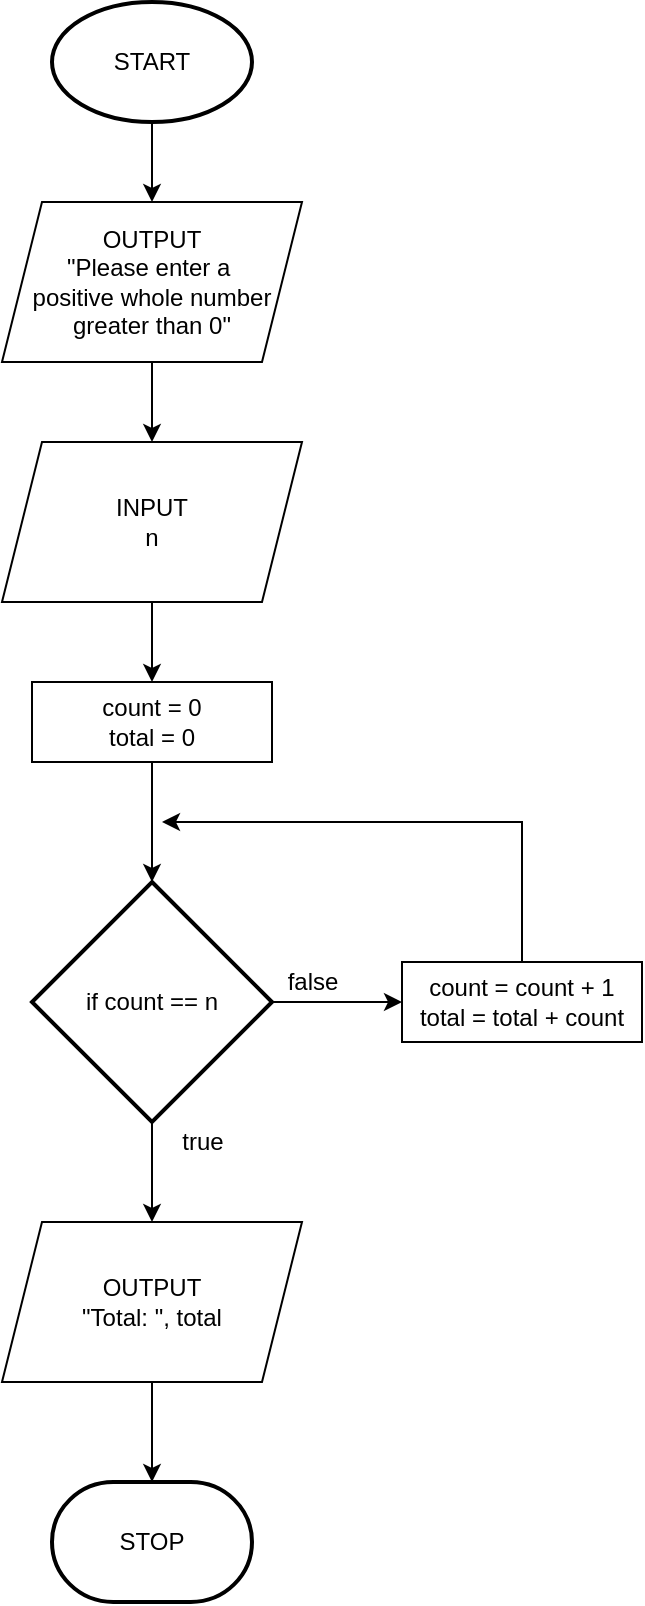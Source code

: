 <mxfile version="16.6.1" type="github">
  <diagram id="C5RBs43oDa-KdzZeNtuy" name="Page-1">
    <mxGraphModel dx="1187" dy="845" grid="1" gridSize="10" guides="1" tooltips="1" connect="1" arrows="1" fold="1" page="1" pageScale="1" pageWidth="827" pageHeight="1169" math="0" shadow="0">
      <root>
        <mxCell id="WIyWlLk6GJQsqaUBKTNV-0" />
        <mxCell id="WIyWlLk6GJQsqaUBKTNV-1" parent="WIyWlLk6GJQsqaUBKTNV-0" />
        <mxCell id="tbQzrIfIg7SpHBhNdbe7-2" style="edgeStyle=orthogonalEdgeStyle;rounded=0;orthogonalLoop=1;jettySize=auto;html=1;entryX=0.5;entryY=0;entryDx=0;entryDy=0;" edge="1" parent="WIyWlLk6GJQsqaUBKTNV-1" source="tbQzrIfIg7SpHBhNdbe7-3" target="tbQzrIfIg7SpHBhNdbe7-6">
          <mxGeometry relative="1" as="geometry" />
        </mxCell>
        <mxCell id="tbQzrIfIg7SpHBhNdbe7-3" value="START" style="strokeWidth=2;html=1;shape=mxgraph.flowchart.start_1;whiteSpace=wrap;" vertex="1" parent="WIyWlLk6GJQsqaUBKTNV-1">
          <mxGeometry x="375" y="40" width="100" height="60" as="geometry" />
        </mxCell>
        <mxCell id="tbQzrIfIg7SpHBhNdbe7-4" value="STOP" style="strokeWidth=2;html=1;shape=mxgraph.flowchart.terminator;whiteSpace=wrap;" vertex="1" parent="WIyWlLk6GJQsqaUBKTNV-1">
          <mxGeometry x="375" y="780" width="100" height="60" as="geometry" />
        </mxCell>
        <mxCell id="tbQzrIfIg7SpHBhNdbe7-5" style="edgeStyle=orthogonalEdgeStyle;rounded=0;orthogonalLoop=1;jettySize=auto;html=1;entryX=0.5;entryY=0;entryDx=0;entryDy=0;" edge="1" parent="WIyWlLk6GJQsqaUBKTNV-1" source="tbQzrIfIg7SpHBhNdbe7-6" target="tbQzrIfIg7SpHBhNdbe7-8">
          <mxGeometry relative="1" as="geometry" />
        </mxCell>
        <mxCell id="tbQzrIfIg7SpHBhNdbe7-6" value="OUTPUT&lt;br&gt;&quot;Please enter a&amp;nbsp;&lt;br&gt;positive whole number&lt;br&gt;greater than 0&quot;" style="shape=parallelogram;perimeter=parallelogramPerimeter;whiteSpace=wrap;html=1;fixedSize=1;" vertex="1" parent="WIyWlLk6GJQsqaUBKTNV-1">
          <mxGeometry x="350" y="140" width="150" height="80" as="geometry" />
        </mxCell>
        <mxCell id="tbQzrIfIg7SpHBhNdbe7-7" style="edgeStyle=orthogonalEdgeStyle;rounded=0;orthogonalLoop=1;jettySize=auto;html=1;entryX=0.5;entryY=0;entryDx=0;entryDy=0;" edge="1" parent="WIyWlLk6GJQsqaUBKTNV-1" source="tbQzrIfIg7SpHBhNdbe7-8" target="tbQzrIfIg7SpHBhNdbe7-10">
          <mxGeometry relative="1" as="geometry" />
        </mxCell>
        <mxCell id="tbQzrIfIg7SpHBhNdbe7-8" value="INPUT&lt;br&gt;n" style="shape=parallelogram;perimeter=parallelogramPerimeter;whiteSpace=wrap;html=1;fixedSize=1;" vertex="1" parent="WIyWlLk6GJQsqaUBKTNV-1">
          <mxGeometry x="350" y="260" width="150" height="80" as="geometry" />
        </mxCell>
        <mxCell id="tbQzrIfIg7SpHBhNdbe7-9" style="edgeStyle=orthogonalEdgeStyle;rounded=0;orthogonalLoop=1;jettySize=auto;html=1;exitX=0.5;exitY=1;exitDx=0;exitDy=0;entryX=0.5;entryY=0;entryDx=0;entryDy=0;entryPerimeter=0;" edge="1" parent="WIyWlLk6GJQsqaUBKTNV-1" source="tbQzrIfIg7SpHBhNdbe7-10" target="tbQzrIfIg7SpHBhNdbe7-14">
          <mxGeometry relative="1" as="geometry" />
        </mxCell>
        <mxCell id="tbQzrIfIg7SpHBhNdbe7-10" value="count = 0&lt;br&gt;total = 0" style="rounded=0;whiteSpace=wrap;html=1;" vertex="1" parent="WIyWlLk6GJQsqaUBKTNV-1">
          <mxGeometry x="365" y="380" width="120" height="40" as="geometry" />
        </mxCell>
        <mxCell id="tbQzrIfIg7SpHBhNdbe7-11" style="edgeStyle=orthogonalEdgeStyle;rounded=0;orthogonalLoop=1;jettySize=auto;html=1;exitX=0.5;exitY=1;exitDx=0;exitDy=0;" edge="1" parent="WIyWlLk6GJQsqaUBKTNV-1" source="tbQzrIfIg7SpHBhNdbe7-10" target="tbQzrIfIg7SpHBhNdbe7-10">
          <mxGeometry relative="1" as="geometry" />
        </mxCell>
        <mxCell id="tbQzrIfIg7SpHBhNdbe7-13" style="edgeStyle=orthogonalEdgeStyle;rounded=0;orthogonalLoop=1;jettySize=auto;html=1;" edge="1" parent="WIyWlLk6GJQsqaUBKTNV-1" source="tbQzrIfIg7SpHBhNdbe7-14" target="tbQzrIfIg7SpHBhNdbe7-17">
          <mxGeometry relative="1" as="geometry" />
        </mxCell>
        <mxCell id="tbQzrIfIg7SpHBhNdbe7-26" style="edgeStyle=orthogonalEdgeStyle;rounded=0;orthogonalLoop=1;jettySize=auto;html=1;entryX=0.5;entryY=0;entryDx=0;entryDy=0;" edge="1" parent="WIyWlLk6GJQsqaUBKTNV-1" source="tbQzrIfIg7SpHBhNdbe7-14" target="tbQzrIfIg7SpHBhNdbe7-22">
          <mxGeometry relative="1" as="geometry" />
        </mxCell>
        <mxCell id="tbQzrIfIg7SpHBhNdbe7-14" value="if count == n" style="strokeWidth=2;html=1;shape=mxgraph.flowchart.decision;whiteSpace=wrap;" vertex="1" parent="WIyWlLk6GJQsqaUBKTNV-1">
          <mxGeometry x="365" y="480" width="120" height="120" as="geometry" />
        </mxCell>
        <mxCell id="tbQzrIfIg7SpHBhNdbe7-21" style="edgeStyle=orthogonalEdgeStyle;rounded=0;orthogonalLoop=1;jettySize=auto;html=1;" edge="1" parent="WIyWlLk6GJQsqaUBKTNV-1" source="tbQzrIfIg7SpHBhNdbe7-17">
          <mxGeometry relative="1" as="geometry">
            <mxPoint x="430" y="450" as="targetPoint" />
            <Array as="points">
              <mxPoint x="610" y="450" />
            </Array>
          </mxGeometry>
        </mxCell>
        <mxCell id="tbQzrIfIg7SpHBhNdbe7-17" value="count = count + 1&lt;br&gt;total = total + count" style="rounded=0;whiteSpace=wrap;html=1;" vertex="1" parent="WIyWlLk6GJQsqaUBKTNV-1">
          <mxGeometry x="550" y="520" width="120" height="40" as="geometry" />
        </mxCell>
        <mxCell id="tbQzrIfIg7SpHBhNdbe7-18" value="false" style="text;html=1;align=center;verticalAlign=middle;resizable=0;points=[];autosize=1;strokeColor=none;fillColor=none;" vertex="1" parent="WIyWlLk6GJQsqaUBKTNV-1">
          <mxGeometry x="485" y="520" width="40" height="20" as="geometry" />
        </mxCell>
        <mxCell id="tbQzrIfIg7SpHBhNdbe7-27" style="edgeStyle=orthogonalEdgeStyle;rounded=0;orthogonalLoop=1;jettySize=auto;html=1;entryX=0.5;entryY=0;entryDx=0;entryDy=0;entryPerimeter=0;" edge="1" parent="WIyWlLk6GJQsqaUBKTNV-1" source="tbQzrIfIg7SpHBhNdbe7-22" target="tbQzrIfIg7SpHBhNdbe7-4">
          <mxGeometry relative="1" as="geometry" />
        </mxCell>
        <mxCell id="tbQzrIfIg7SpHBhNdbe7-22" value="OUTPUT&lt;br&gt;&quot;Total: &quot;, total" style="shape=parallelogram;perimeter=parallelogramPerimeter;whiteSpace=wrap;html=1;fixedSize=1;" vertex="1" parent="WIyWlLk6GJQsqaUBKTNV-1">
          <mxGeometry x="350" y="650" width="150" height="80" as="geometry" />
        </mxCell>
        <mxCell id="tbQzrIfIg7SpHBhNdbe7-28" value="true" style="text;html=1;align=center;verticalAlign=middle;resizable=0;points=[];autosize=1;strokeColor=none;fillColor=none;" vertex="1" parent="WIyWlLk6GJQsqaUBKTNV-1">
          <mxGeometry x="430" y="600" width="40" height="20" as="geometry" />
        </mxCell>
      </root>
    </mxGraphModel>
  </diagram>
</mxfile>
